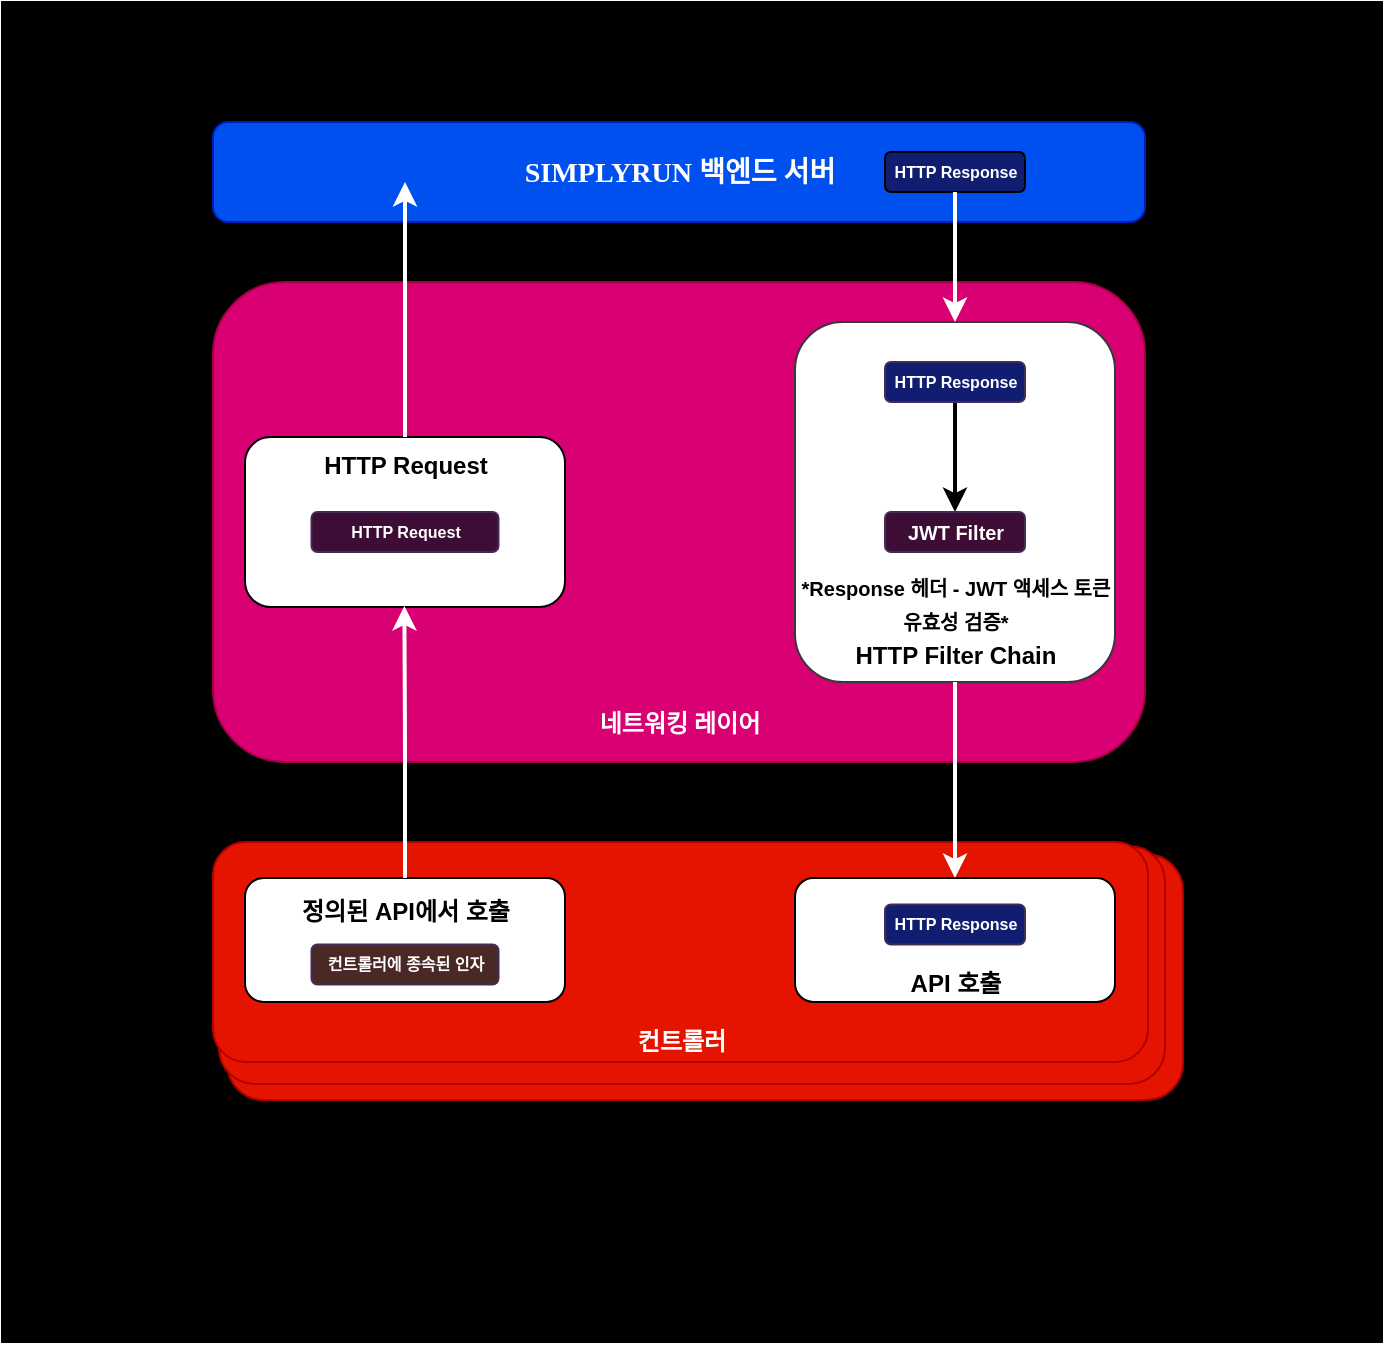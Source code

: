 <mxfile version="25.0.3">
  <diagram name="Page-1" id="2YBvvXClWsGukQMizWep">
    <mxGraphModel dx="1385" dy="2980" grid="1" gridSize="10" guides="1" tooltips="1" connect="1" arrows="1" fold="1" page="1" pageScale="1" pageWidth="850" pageHeight="1100" math="0" shadow="0">
      <root>
        <mxCell id="0" />
        <mxCell id="1" parent="0" />
        <mxCell id="nZ3FSQc-BHvVaOolIKdR-34" value="" style="rounded=0;whiteSpace=wrap;html=1;fillColor=#000000;" vertex="1" parent="1">
          <mxGeometry x="90" y="-2180" width="690" height="670" as="geometry" />
        </mxCell>
        <mxCell id="nZ3FSQc-BHvVaOolIKdR-11" value="&lt;h4&gt;&lt;br&gt;&lt;/h4&gt;" style="rounded=1;whiteSpace=wrap;html=1;fillColor=#e51400;strokeColor=#B20000;fontColor=#ffffff;" vertex="1" parent="1">
          <mxGeometry x="202.5" y="-1754" width="478" height="123" as="geometry" />
        </mxCell>
        <mxCell id="nZ3FSQc-BHvVaOolIKdR-9" value="&lt;h4&gt;&lt;br&gt;&lt;/h4&gt;" style="rounded=1;whiteSpace=wrap;html=1;fillColor=#e51400;strokeColor=#B20000;fontColor=#ffffff;" vertex="1" parent="1">
          <mxGeometry x="198.5" y="-1758" width="473" height="119" as="geometry" />
        </mxCell>
        <mxCell id="nZ3FSQc-BHvVaOolIKdR-1" value="&lt;h3&gt;&lt;font style=&quot;&quot; face=&quot;Comic Sans MS&quot;&gt;SIMPLYRUN 백엔드 서버&lt;/font&gt;&lt;/h3&gt;" style="rounded=1;whiteSpace=wrap;html=1;fillColor=#0050ef;strokeColor=#001DBC;fontColor=#ffffff;" vertex="1" parent="1">
          <mxGeometry x="195.5" y="-2120" width="466" height="50" as="geometry" />
        </mxCell>
        <mxCell id="nZ3FSQc-BHvVaOolIKdR-5" value="&lt;h4&gt;&lt;font face=&quot;Comic Sans MS&quot;&gt;&lt;br&gt;&lt;/font&gt;&lt;font face=&quot;Comic Sans MS&quot;&gt;&lt;br&gt;&lt;/font&gt;&lt;font face=&quot;Comic Sans MS&quot;&gt;&lt;br&gt;&lt;br&gt;&lt;br&gt;&lt;br&gt;&lt;br&gt;&lt;br&gt;&lt;br&gt;&lt;br&gt;&lt;br&gt;&lt;br&gt;&lt;br&gt;&lt;br&gt;&lt;/font&gt;&lt;span style=&quot;font-family: &amp;quot;Comic Sans MS&amp;quot;; background-color: initial;&quot;&gt;네트워킹 레이어&lt;/span&gt;&lt;/h4&gt;" style="rounded=1;whiteSpace=wrap;html=1;fillColor=#d80073;strokeColor=#A50040;fontColor=#ffffff;" vertex="1" parent="1">
          <mxGeometry x="195.5" y="-2040" width="466" height="240" as="geometry" />
        </mxCell>
        <mxCell id="nZ3FSQc-BHvVaOolIKdR-6" value="&lt;h6&gt;&lt;font color=&quot;#ffffff&quot;&gt;HTTP Response&lt;/font&gt;&lt;/h6&gt;" style="rounded=1;whiteSpace=wrap;html=1;fillColor=#111D70;" vertex="1" parent="1">
          <mxGeometry x="531.5" y="-2105" width="70" height="20" as="geometry" />
        </mxCell>
        <mxCell id="nZ3FSQc-BHvVaOolIKdR-8" value="&lt;h4&gt;&lt;br&gt;&lt;/h4&gt;&lt;div&gt;&lt;b&gt;&lt;br&gt;&lt;/b&gt;&lt;/div&gt;&lt;div&gt;&lt;b&gt;&lt;br&gt;&lt;/b&gt;&lt;/div&gt;&lt;div&gt;&lt;b&gt;&lt;br&gt;&lt;/b&gt;&lt;/div&gt;&lt;div&gt;&lt;b&gt;컨트롤러&lt;/b&gt;&lt;/div&gt;" style="rounded=1;whiteSpace=wrap;html=1;fillColor=#e51400;strokeColor=#B20000;fontColor=#ffffff;" vertex="1" parent="1">
          <mxGeometry x="195.5" y="-1760" width="467.5" height="110" as="geometry" />
        </mxCell>
        <mxCell id="nZ3FSQc-BHvVaOolIKdR-12" value="&lt;h3&gt;&lt;br&gt;&lt;br&gt;&lt;br&gt;&lt;br&gt;&lt;br&gt;&lt;br&gt;&lt;br&gt;&lt;span style=&quot;background-color: initial;&quot;&gt;&lt;font style=&quot;&quot; size=&quot;1&quot;&gt;*Response 헤더 - JWT 액세스 토큰&lt;br&gt;&lt;/font&gt;&lt;/span&gt;&lt;span style=&quot;background-color: initial;&quot;&gt;&lt;font style=&quot;&quot; size=&quot;1&quot;&gt;유효성 검증*&lt;br&gt;&lt;/font&gt;&lt;/span&gt;&lt;span style=&quot;background-color: initial; font-size: 12px;&quot;&gt;HTTP Filter Chain&lt;/span&gt;&lt;/h3&gt;" style="rounded=1;whiteSpace=wrap;html=1;fillColor=default;strokeColor=#36393d;shadow=0;glass=0;gradientColor=none;fillStyle=auto;" vertex="1" parent="1">
          <mxGeometry x="486.5" y="-2020" width="160" height="180" as="geometry" />
        </mxCell>
        <mxCell id="nZ3FSQc-BHvVaOolIKdR-16" value="" style="edgeStyle=orthogonalEdgeStyle;rounded=1;orthogonalLoop=1;jettySize=auto;html=1;curved=0;strokeWidth=2;" edge="1" parent="1" source="nZ3FSQc-BHvVaOolIKdR-13" target="nZ3FSQc-BHvVaOolIKdR-14">
          <mxGeometry relative="1" as="geometry" />
        </mxCell>
        <mxCell id="nZ3FSQc-BHvVaOolIKdR-13" value="&lt;h6&gt;HTTP Response&lt;/h6&gt;" style="rounded=1;whiteSpace=wrap;html=1;fillColor=#111D70;fontColor=#ffffff;strokeColor=#432D57;" vertex="1" parent="1">
          <mxGeometry x="531.5" y="-2000" width="70" height="20" as="geometry" />
        </mxCell>
        <mxCell id="nZ3FSQc-BHvVaOolIKdR-14" value="&lt;h5&gt;JWT Filter&lt;/h5&gt;" style="rounded=1;whiteSpace=wrap;html=1;fillColor=#3D0D35;fontColor=#ffffff;strokeColor=#432D57;" vertex="1" parent="1">
          <mxGeometry x="531.5" y="-1925" width="70" height="20" as="geometry" />
        </mxCell>
        <mxCell id="nZ3FSQc-BHvVaOolIKdR-19" value="&lt;div&gt;&lt;b&gt;&lt;br&gt;&lt;/b&gt;&lt;/div&gt;&lt;div&gt;&lt;b&gt;&lt;br&gt;&lt;/b&gt;&lt;/div&gt;&lt;div&gt;&lt;b&gt;&lt;br&gt;&lt;/b&gt;&lt;/div&gt;&lt;div&gt;&lt;b&gt;API 호출&lt;/b&gt;&lt;/div&gt;" style="rounded=1;whiteSpace=wrap;html=1;" vertex="1" parent="1">
          <mxGeometry x="486.5" y="-1742" width="160" height="62" as="geometry" />
        </mxCell>
        <mxCell id="nZ3FSQc-BHvVaOolIKdR-20" value="&lt;h6&gt;HTTP Response&lt;/h6&gt;" style="rounded=1;whiteSpace=wrap;html=1;fillColor=#111D70;fontColor=#ffffff;strokeColor=#432D57;" vertex="1" parent="1">
          <mxGeometry x="531.5" y="-1728.75" width="70" height="20" as="geometry" />
        </mxCell>
        <mxCell id="nZ3FSQc-BHvVaOolIKdR-21" style="edgeStyle=orthogonalEdgeStyle;rounded=0;orthogonalLoop=1;jettySize=auto;html=1;exitX=0.5;exitY=1;exitDx=0;exitDy=0;" edge="1" parent="1" source="nZ3FSQc-BHvVaOolIKdR-20" target="nZ3FSQc-BHvVaOolIKdR-20">
          <mxGeometry relative="1" as="geometry" />
        </mxCell>
        <mxCell id="nZ3FSQc-BHvVaOolIKdR-22" value="&lt;div&gt;&lt;span style=&quot;background-color: initial;&quot;&gt;&lt;b&gt;정의된 API에서 호출&lt;/b&gt;&lt;/span&gt;&lt;/div&gt;&lt;div&gt;&lt;span style=&quot;background-color: initial;&quot;&gt;&lt;b&gt;&lt;br&gt;&lt;/b&gt;&lt;/span&gt;&lt;/div&gt;&lt;div&gt;&lt;span style=&quot;background-color: initial;&quot;&gt;&lt;br&gt;&lt;/span&gt;&lt;/div&gt;" style="rounded=1;whiteSpace=wrap;html=1;" vertex="1" parent="1">
          <mxGeometry x="211.5" y="-1742" width="160" height="62" as="geometry" />
        </mxCell>
        <mxCell id="nZ3FSQc-BHvVaOolIKdR-23" value="&lt;h6&gt;컨트롤러에 종속된 인자&lt;/h6&gt;" style="rounded=1;whiteSpace=wrap;html=1;fillColor=#4A2825;fontColor=#ffffff;strokeColor=#432D57;" vertex="1" parent="1">
          <mxGeometry x="244.75" y="-1708.75" width="93.5" height="20" as="geometry" />
        </mxCell>
        <mxCell id="nZ3FSQc-BHvVaOolIKdR-24" value="&lt;div&gt;&lt;b&gt;HTTP Request&lt;/b&gt;&lt;/div&gt;&lt;div&gt;&lt;b&gt;&lt;br&gt;&lt;/b&gt;&lt;/div&gt;&lt;div&gt;&lt;b&gt;&lt;br&gt;&lt;/b&gt;&lt;/div&gt;&lt;div&gt;&lt;b&gt;&lt;br&gt;&lt;/b&gt;&lt;/div&gt;&lt;div&gt;&lt;br&gt;&lt;/div&gt;" style="rounded=1;whiteSpace=wrap;html=1;" vertex="1" parent="1">
          <mxGeometry x="211.5" y="-1962.5" width="160" height="85" as="geometry" />
        </mxCell>
        <mxCell id="nZ3FSQc-BHvVaOolIKdR-25" value="&lt;h6&gt;HTTP Request&lt;/h6&gt;" style="rounded=1;whiteSpace=wrap;html=1;fillColor=#3D0D35;fontColor=#ffffff;strokeColor=#432D57;" vertex="1" parent="1">
          <mxGeometry x="244.75" y="-1925" width="93.5" height="20" as="geometry" />
        </mxCell>
        <mxCell id="nZ3FSQc-BHvVaOolIKdR-28" value="" style="edgeStyle=orthogonalEdgeStyle;rounded=1;orthogonalLoop=1;jettySize=auto;html=1;curved=0;strokeWidth=2;exitX=0.5;exitY=0;exitDx=0;exitDy=0;strokeColor=#FFFFFF;" edge="1" parent="1" source="nZ3FSQc-BHvVaOolIKdR-24">
          <mxGeometry relative="1" as="geometry">
            <mxPoint x="291.18" y="-2030" as="sourcePoint" />
            <mxPoint x="291.5" y="-2090" as="targetPoint" />
          </mxGeometry>
        </mxCell>
        <mxCell id="nZ3FSQc-BHvVaOolIKdR-31" value="" style="edgeStyle=orthogonalEdgeStyle;rounded=1;orthogonalLoop=1;jettySize=auto;html=1;curved=0;strokeWidth=2;exitX=0.5;exitY=1;exitDx=0;exitDy=0;entryX=0.5;entryY=0;entryDx=0;entryDy=0;strokeColor=#FFFFFF;" edge="1" parent="1" source="nZ3FSQc-BHvVaOolIKdR-6" target="nZ3FSQc-BHvVaOolIKdR-12">
          <mxGeometry relative="1" as="geometry">
            <mxPoint x="721.5" y="-1957" as="sourcePoint" />
            <mxPoint x="721.5" y="-2085" as="targetPoint" />
          </mxGeometry>
        </mxCell>
        <mxCell id="nZ3FSQc-BHvVaOolIKdR-32" value="" style="edgeStyle=orthogonalEdgeStyle;rounded=1;orthogonalLoop=1;jettySize=auto;html=1;curved=0;strokeWidth=2;exitX=0.5;exitY=0;exitDx=0;exitDy=0;strokeColor=#FFFFFF;" edge="1" parent="1" source="nZ3FSQc-BHvVaOolIKdR-22">
          <mxGeometry relative="1" as="geometry">
            <mxPoint x="291.18" y="-1750" as="sourcePoint" />
            <mxPoint x="291.18" y="-1878" as="targetPoint" />
          </mxGeometry>
        </mxCell>
        <mxCell id="nZ3FSQc-BHvVaOolIKdR-33" value="" style="edgeStyle=orthogonalEdgeStyle;rounded=1;orthogonalLoop=1;jettySize=auto;html=1;curved=0;strokeWidth=2;exitX=0.5;exitY=1;exitDx=0;exitDy=0;entryX=0.5;entryY=0;entryDx=0;entryDy=0;strokeColor=#FFFFFF;" edge="1" parent="1" source="nZ3FSQc-BHvVaOolIKdR-12" target="nZ3FSQc-BHvVaOolIKdR-19">
          <mxGeometry relative="1" as="geometry">
            <mxPoint x="481.82" y="-1688.75" as="sourcePoint" />
            <mxPoint x="481.5" y="-1824.75" as="targetPoint" />
          </mxGeometry>
        </mxCell>
      </root>
    </mxGraphModel>
  </diagram>
</mxfile>
